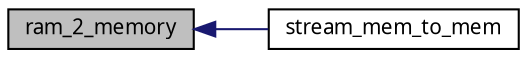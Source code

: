 digraph G
{
  edge [fontname="FreeSans.ttf",fontsize=10,labelfontname="FreeSans.ttf",labelfontsize=10];
  node [fontname="FreeSans.ttf",fontsize=10,shape=record];
  rankdir=LR;
  Node1 [label="ram_2_memory",height=0.2,width=0.4,color="black", fillcolor="grey75", style="filled" fontcolor="black"];
  Node1 -> Node2 [dir=back,color="midnightblue",fontsize=10,style="solid",fontname="FreeSans.ttf"];
  Node2 [label="stream_mem_to_mem",height=0.2,width=0.4,color="black", fillcolor="white", style="filled",URL="$a00041.html#99ef258150e099373ece59d16a473c01",tooltip="This function copy a data from memory to other memory."];
}
